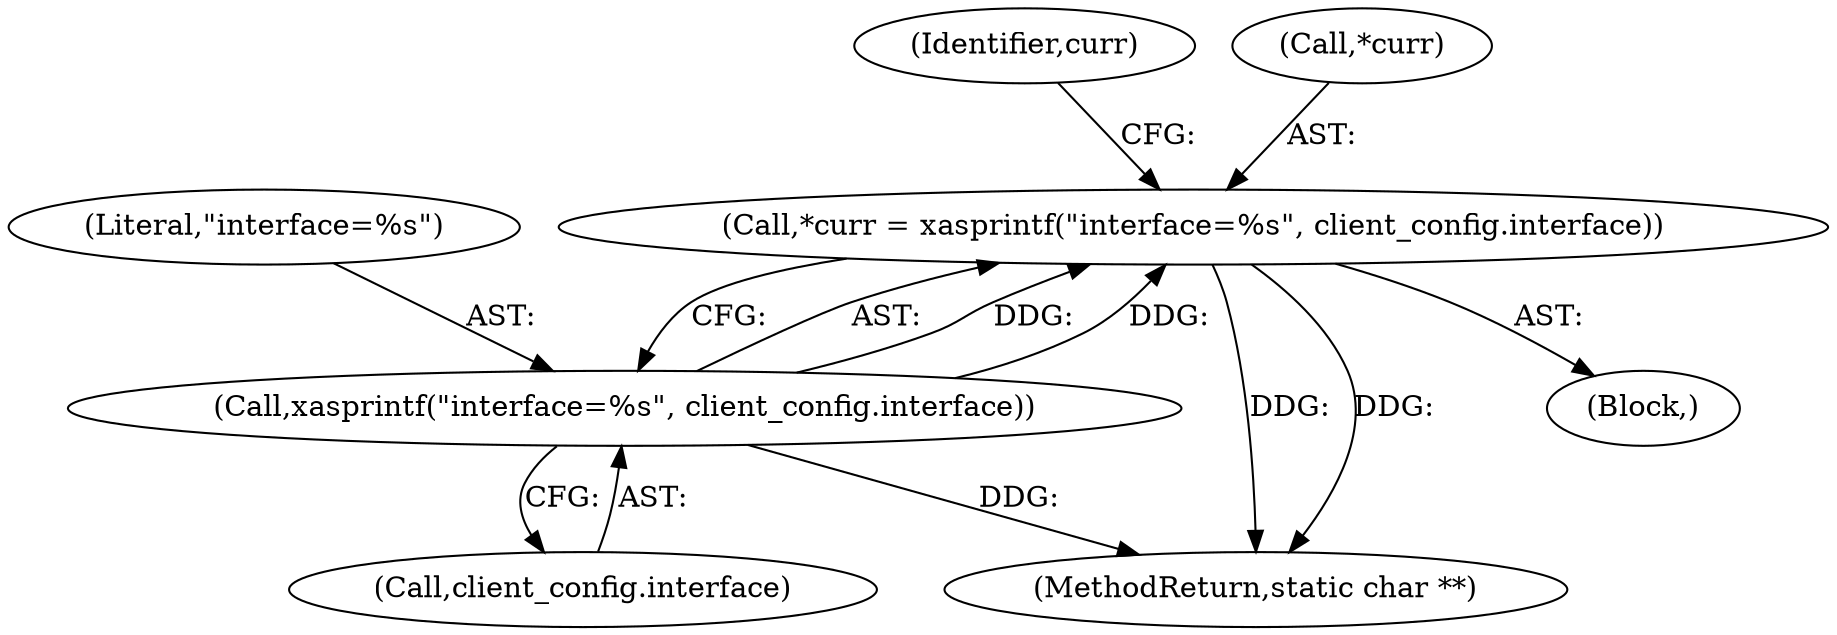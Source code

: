 digraph "0_busybox_74d9f1ba37010face4bd1449df4d60dd84450b06_0@API" {
"1000191" [label="(Call,*curr = xasprintf(\"interface=%s\", client_config.interface))"];
"1000194" [label="(Call,xasprintf(\"interface=%s\", client_config.interface))"];
"1000196" [label="(Call,client_config.interface)"];
"1000117" [label="(Block,)"];
"1000202" [label="(Identifier,curr)"];
"1000194" [label="(Call,xasprintf(\"interface=%s\", client_config.interface))"];
"1000191" [label="(Call,*curr = xasprintf(\"interface=%s\", client_config.interface))"];
"1000192" [label="(Call,*curr)"];
"1000195" [label="(Literal,\"interface=%s\")"];
"1000470" [label="(MethodReturn,static char **)"];
"1000191" -> "1000117"  [label="AST: "];
"1000191" -> "1000194"  [label="CFG: "];
"1000192" -> "1000191"  [label="AST: "];
"1000194" -> "1000191"  [label="AST: "];
"1000202" -> "1000191"  [label="CFG: "];
"1000191" -> "1000470"  [label="DDG: "];
"1000191" -> "1000470"  [label="DDG: "];
"1000194" -> "1000191"  [label="DDG: "];
"1000194" -> "1000191"  [label="DDG: "];
"1000194" -> "1000196"  [label="CFG: "];
"1000195" -> "1000194"  [label="AST: "];
"1000196" -> "1000194"  [label="AST: "];
"1000194" -> "1000470"  [label="DDG: "];
}
